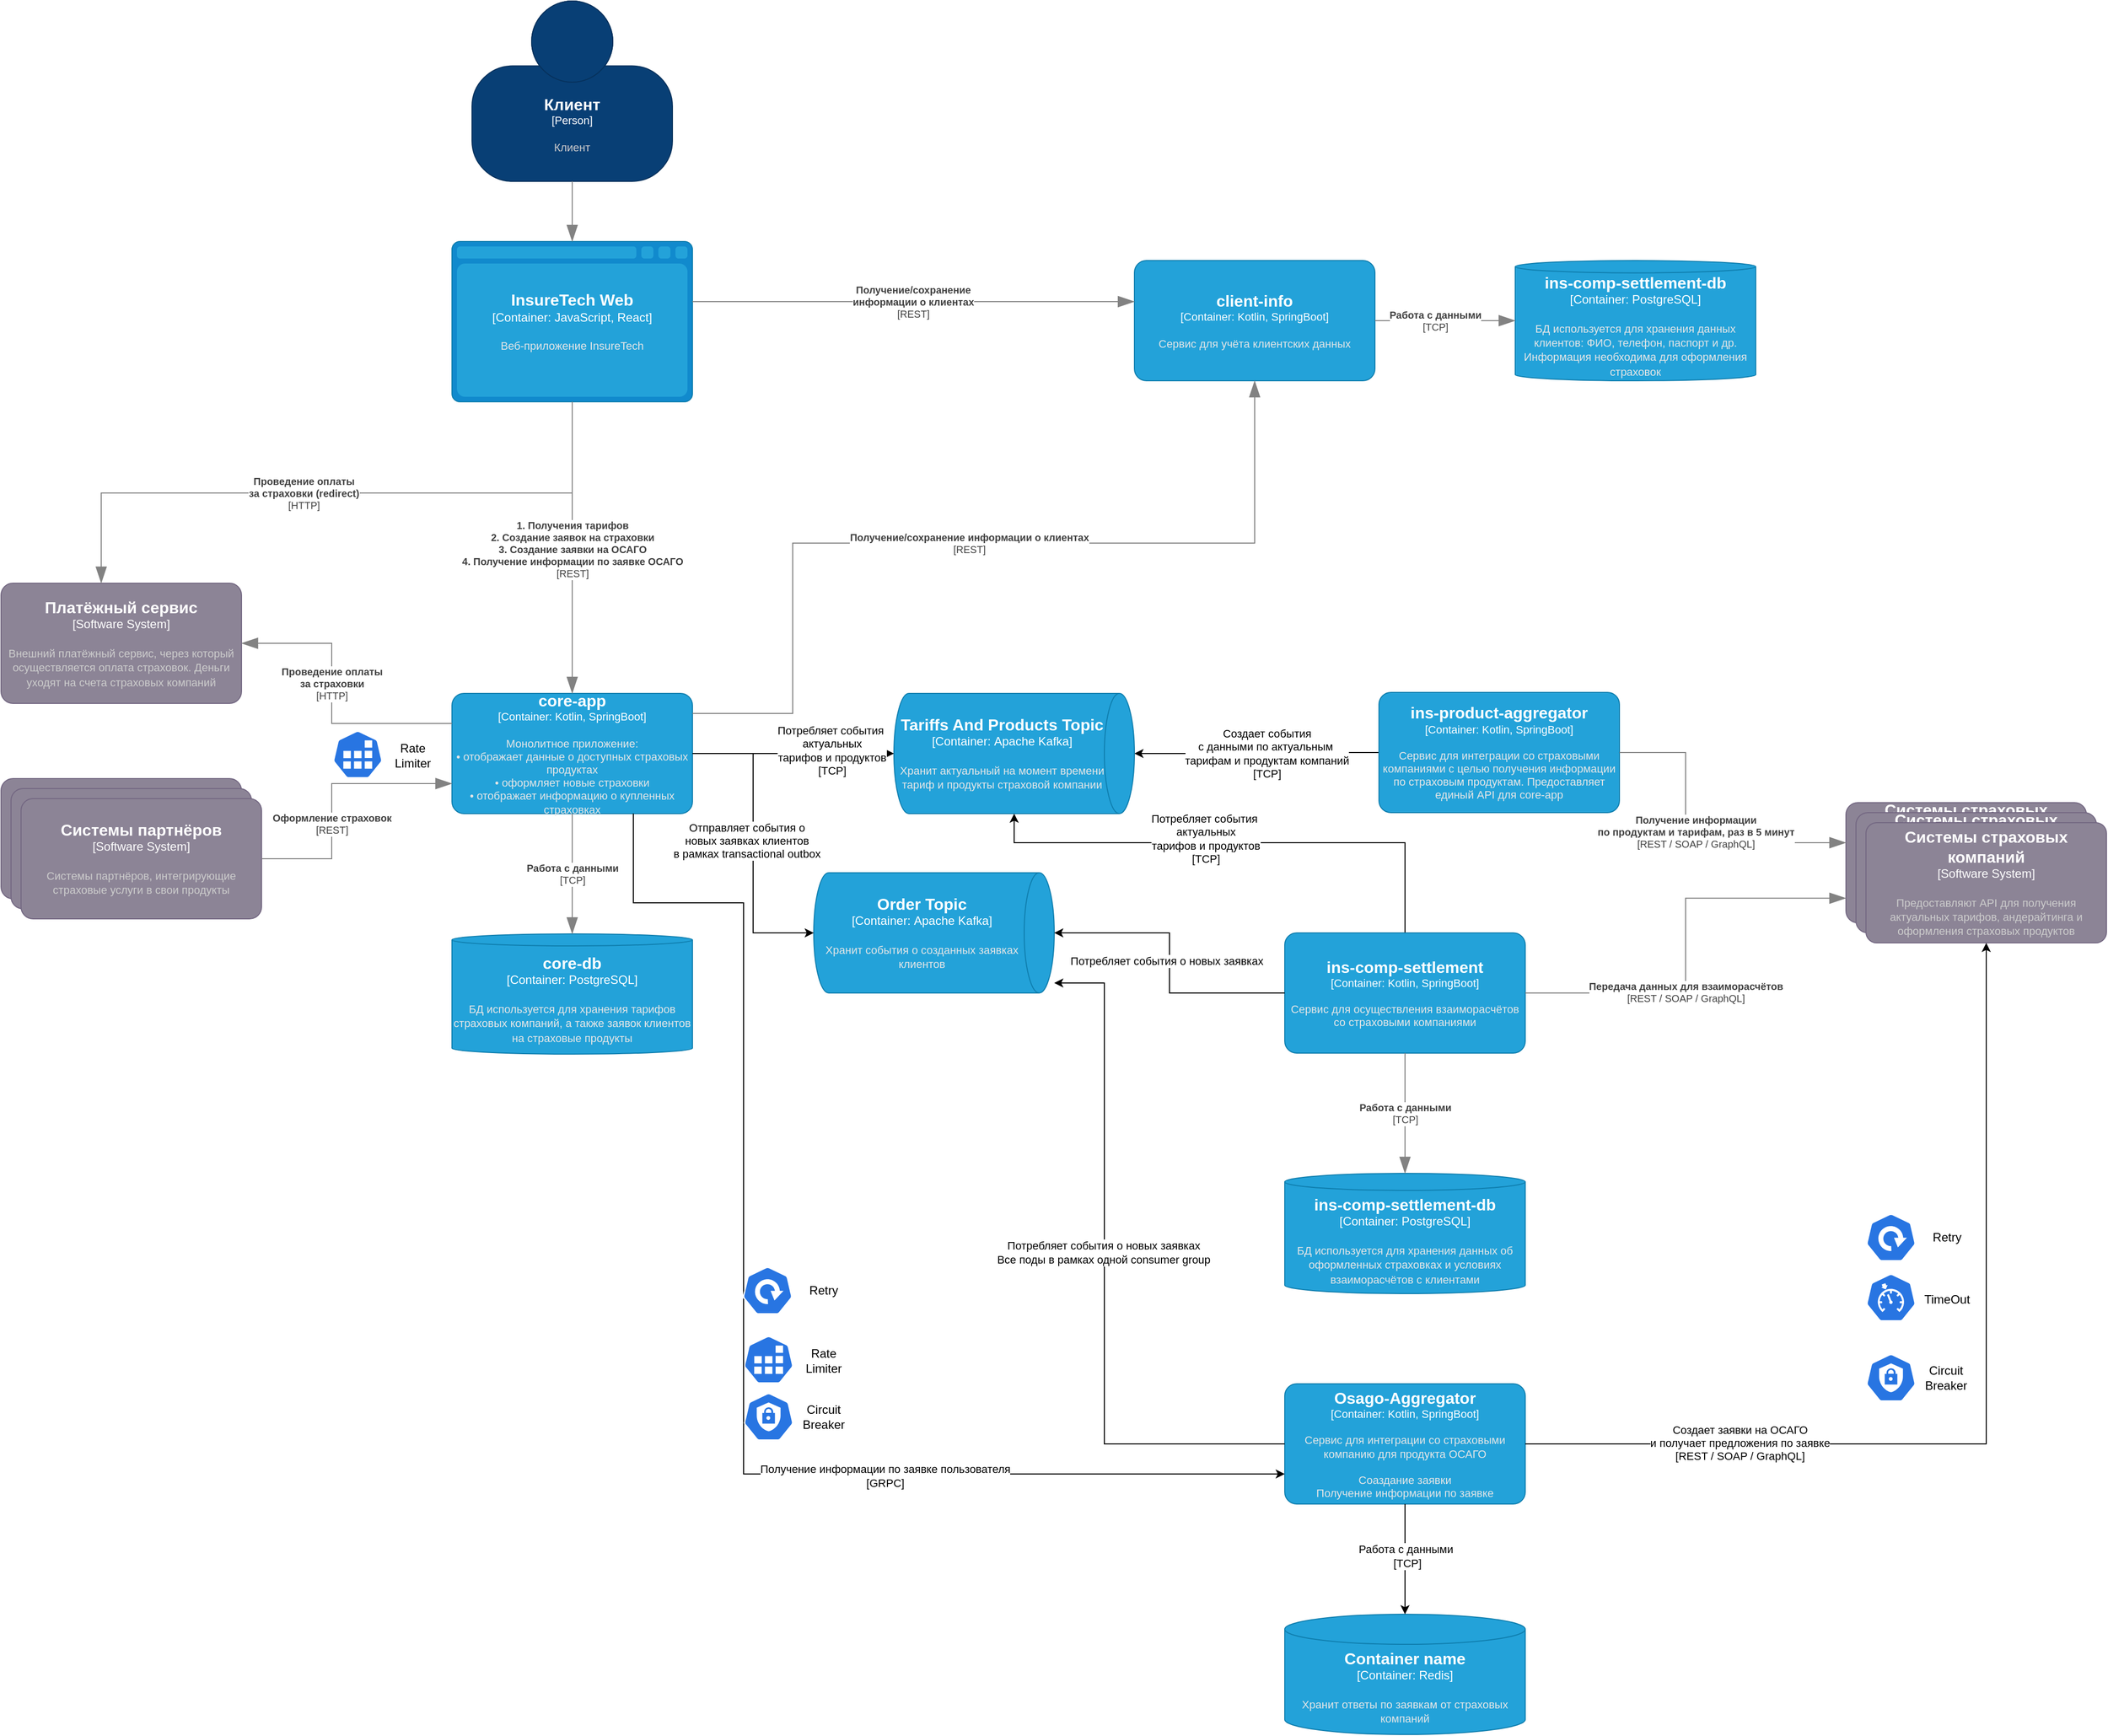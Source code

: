 <mxfile version="24.5.3" type="device">
  <diagram name="Страница — 1" id="saQljLt-7xCkPXF-R405">
    <mxGraphModel dx="3713" dy="3786" grid="1" gridSize="10" guides="1" tooltips="1" connect="1" arrows="1" fold="1" page="1" pageScale="1" pageWidth="827" pageHeight="1169" math="0" shadow="0">
      <root>
        <mxCell id="0" />
        <mxCell id="1" parent="0" />
        <object placeholders="1" c4Type="core-db" c4Container="Container" c4Technology="PostgreSQL" c4Description="БД используется для хранения тарифов страховых компаний, а также заявок клиентов на страховые продукты" label="&lt;font style=&quot;font-size: 16px&quot;&gt;&lt;b&gt;%c4Type%&lt;/b&gt;&lt;/font&gt;&lt;div&gt;[%c4Container%:&amp;nbsp;%c4Technology%]&lt;/div&gt;&lt;br&gt;&lt;div&gt;&lt;font style=&quot;font-size: 11px&quot;&gt;&lt;font color=&quot;#E6E6E6&quot;&gt;%c4Description%&lt;/font&gt;&lt;/div&gt;" id="kaA4EHt7Ka5F1rxXmjej-1">
          <mxCell style="shape=cylinder3;size=6.0;whiteSpace=wrap;html=1;boundedLbl=1;rounded=0;labelBackgroundColor=none;fillColor=#23A2D9;fontSize=12;fontColor=#ffffff;align=center;strokeColor=#0E7DAD;metaEdit=1;points=[[0.5,0,0],[1,0.25,0],[1,0.5,0],[1,0.75,0],[0.5,1,0],[0,0.75,0],[0,0.5,0],[0,0.25,0]];resizable=0;" parent="1" vertex="1">
            <mxGeometry x="489" y="671" width="240" height="120" as="geometry" />
          </mxCell>
        </object>
        <object placeholders="1" c4Name="core-app" c4Type="Container" c4Technology="Kotlin, SpringBoot" c4Description="Монолитное приложение:&#xa;• отображает данные о доступных страховых продуктах&#xa;• оформляет новые страховки&#xa;• отображает информацию о купленных страховках" label="&lt;font style=&quot;font-size: 16px&quot;&gt;&lt;b&gt;%c4Name%&lt;/b&gt;&lt;/font&gt;&lt;div&gt;[%c4Type%: %c4Technology%]&lt;/div&gt;&lt;br&gt;&lt;div&gt;&lt;font style=&quot;font-size: 11px&quot;&gt;&lt;font color=&quot;#E6E6E6&quot;&gt;%c4Description%&lt;/font&gt;&lt;/div&gt;" id="kaA4EHt7Ka5F1rxXmjej-2">
          <mxCell style="rounded=1;whiteSpace=wrap;html=1;fontSize=11;labelBackgroundColor=none;fillColor=#23A2D9;fontColor=#ffffff;align=center;arcSize=10;strokeColor=#0E7DAD;metaEdit=1;resizable=0;points=[[0.25,0,0],[0.5,0,0],[0.75,0,0],[1,0.25,0],[1,0.5,0],[1,0.75,0],[0.75,1,0],[0.5,1,0],[0.25,1,0],[0,0.75,0],[0,0.5,0],[0,0.25,0]];" parent="1" vertex="1">
            <mxGeometry x="489" y="431" width="240" height="120" as="geometry" />
          </mxCell>
        </object>
        <object placeholders="1" c4Type="InsureTech Web" c4Container="Container" c4Technology="JavaScript, React" c4Description="Веб-приложение InsureTech" label="&lt;font style=&quot;font-size: 16px&quot;&gt;&lt;b&gt;%c4Type%&lt;/b&gt;&lt;/font&gt;&lt;div&gt;[%c4Container%:&amp;nbsp;%c4Technology%]&lt;/div&gt;&lt;br&gt;&lt;div&gt;&lt;font style=&quot;font-size: 11px&quot;&gt;&lt;font color=&quot;#E6E6E6&quot;&gt;%c4Description%&lt;/font&gt;&lt;/div&gt;" id="kaA4EHt7Ka5F1rxXmjej-3">
          <mxCell style="shape=mxgraph.c4.webBrowserContainer2;whiteSpace=wrap;html=1;boundedLbl=1;rounded=0;labelBackgroundColor=none;strokeColor=#118ACD;fillColor=#23A2D9;strokeColor=#118ACD;strokeColor2=#0E7DAD;fontSize=12;fontColor=#ffffff;align=center;metaEdit=1;points=[[0.5,0,0],[1,0.25,0],[1,0.5,0],[1,0.75,0],[0.5,1,0],[0,0.75,0],[0,0.5,0],[0,0.25,0]];resizable=0;" parent="1" vertex="1">
            <mxGeometry x="489" y="-20" width="240" height="160" as="geometry" />
          </mxCell>
        </object>
        <object placeholders="1" c4Type="Relationship" c4Technology="REST" c4Description="1. Получения тарифов&#xa;2. Создание заявок на страховки&#xa;3. Создание заявки на ОСАГО &#xa;4. Получение информации по заявке ОСАГО" label="&lt;div style=&quot;text-align: left&quot;&gt;&lt;div style=&quot;text-align: center&quot;&gt;&lt;b&gt;%c4Description%&lt;/b&gt;&lt;/div&gt;&lt;div style=&quot;text-align: center&quot;&gt;[%c4Technology%]&lt;/div&gt;&lt;/div&gt;" id="kaA4EHt7Ka5F1rxXmjej-4">
          <mxCell style="endArrow=blockThin;html=1;fontSize=10;fontColor=#404040;strokeWidth=1;endFill=1;strokeColor=#828282;elbow=vertical;metaEdit=1;endSize=14;startSize=14;jumpStyle=arc;jumpSize=16;rounded=0;edgeStyle=orthogonalEdgeStyle;entryX=0.5;entryY=0;entryDx=0;entryDy=0;entryPerimeter=0;" parent="1" source="kaA4EHt7Ka5F1rxXmjej-3" target="kaA4EHt7Ka5F1rxXmjej-2" edge="1">
            <mxGeometry x="0.008" width="240" relative="1" as="geometry">
              <mxPoint x="549" y="80" as="sourcePoint" />
              <mxPoint x="609" y="220" as="targetPoint" />
              <Array as="points" />
              <mxPoint as="offset" />
            </mxGeometry>
          </mxCell>
        </object>
        <object placeholders="1" c4Type="Relationship" c4Technology="TCP" c4Description="Работа с данными" label="&lt;div style=&quot;text-align: left&quot;&gt;&lt;div style=&quot;text-align: center&quot;&gt;&lt;b&gt;%c4Description%&lt;/b&gt;&lt;/div&gt;&lt;div style=&quot;text-align: center&quot;&gt;[%c4Technology%]&lt;/div&gt;&lt;/div&gt;" id="kaA4EHt7Ka5F1rxXmjej-5">
          <mxCell style="endArrow=blockThin;html=1;fontSize=10;fontColor=#404040;strokeWidth=1;endFill=1;strokeColor=#828282;elbow=vertical;metaEdit=1;endSize=14;startSize=14;jumpStyle=arc;jumpSize=16;rounded=0;edgeStyle=orthogonalEdgeStyle;" parent="1" source="kaA4EHt7Ka5F1rxXmjej-2" target="kaA4EHt7Ka5F1rxXmjej-1" edge="1">
            <mxGeometry width="240" relative="1" as="geometry">
              <mxPoint x="599" y="601" as="sourcePoint" />
              <mxPoint x="839" y="601" as="targetPoint" />
            </mxGeometry>
          </mxCell>
        </object>
        <object placeholders="1" c4Name="Системы партнеров" c4Type="Software System" c4Description="Системы партнеров, интегрирующие страховые услуги в свои продукты" label="&lt;font style=&quot;font-size: 16px&quot;&gt;&lt;b&gt;%c4Name%&lt;/b&gt;&lt;/font&gt;&lt;div&gt;[%c4Type%]&lt;/div&gt;&lt;br&gt;&lt;div&gt;&lt;font style=&quot;font-size: 11px&quot;&gt;&lt;font color=&quot;#cccccc&quot;&gt;%c4Description%&lt;/font&gt;&lt;/div&gt;" id="kaA4EHt7Ka5F1rxXmjej-6">
          <mxCell style="rounded=1;whiteSpace=wrap;html=1;labelBackgroundColor=none;fillColor=#8C8496;fontColor=#ffffff;align=center;arcSize=10;strokeColor=#736782;metaEdit=1;resizable=0;points=[[0.25,0,0],[0.5,0,0],[0.75,0,0],[1,0.25,0],[1,0.5,0],[1,0.75,0],[0.75,1,0],[0.5,1,0],[0.25,1,0],[0,0.75,0],[0,0.5,0],[0,0.25,0]];" parent="1" vertex="1">
            <mxGeometry x="39" y="516" width="240" height="120" as="geometry" />
          </mxCell>
        </object>
        <object placeholders="1" c4Name="Системы партнеров" c4Type="Software System" c4Description="Системы партнеров, интегрирующие страховые услуги в свои продукты" label="&lt;font style=&quot;font-size: 16px&quot;&gt;&lt;b&gt;%c4Name%&lt;/b&gt;&lt;/font&gt;&lt;div&gt;[%c4Type%]&lt;/div&gt;&lt;br&gt;&lt;div&gt;&lt;font style=&quot;font-size: 11px&quot;&gt;&lt;font color=&quot;#cccccc&quot;&gt;%c4Description%&lt;/font&gt;&lt;/div&gt;" id="kaA4EHt7Ka5F1rxXmjej-7">
          <mxCell style="rounded=1;whiteSpace=wrap;html=1;labelBackgroundColor=none;fillColor=#8C8496;fontColor=#ffffff;align=center;arcSize=10;strokeColor=#736782;metaEdit=1;resizable=0;points=[[0.25,0,0],[0.5,0,0],[0.75,0,0],[1,0.25,0],[1,0.5,0],[1,0.75,0],[0.75,1,0],[0.5,1,0],[0.25,1,0],[0,0.75,0],[0,0.5,0],[0,0.25,0]];" parent="1" vertex="1">
            <mxGeometry x="49" y="526" width="240" height="120" as="geometry" />
          </mxCell>
        </object>
        <object placeholders="1" c4Name="Системы партнёров" c4Type="Software System" c4Description="Системы партнёров, интегрирующие страховые услуги в свои продукты" label="&lt;font style=&quot;font-size: 16px&quot;&gt;&lt;b&gt;%c4Name%&lt;/b&gt;&lt;/font&gt;&lt;div&gt;[%c4Type%]&lt;/div&gt;&lt;br&gt;&lt;div&gt;&lt;font style=&quot;font-size: 11px&quot;&gt;&lt;font color=&quot;#cccccc&quot;&gt;%c4Description%&lt;/font&gt;&lt;/div&gt;" id="kaA4EHt7Ka5F1rxXmjej-8">
          <mxCell style="rounded=1;whiteSpace=wrap;html=1;labelBackgroundColor=none;fillColor=#8C8496;fontColor=#ffffff;align=center;arcSize=10;strokeColor=#736782;metaEdit=1;resizable=0;points=[[0.25,0,0],[0.5,0,0],[0.75,0,0],[1,0.25,0],[1,0.5,0],[1,0.75,0],[0.75,1,0],[0.5,1,0],[0.25,1,0],[0,0.75,0],[0,0.5,0],[0,0.25,0]];" parent="1" vertex="1">
            <mxGeometry x="59" y="536" width="240" height="120" as="geometry" />
          </mxCell>
        </object>
        <object placeholders="1" c4Type="Relationship" c4Technology="REST" c4Description="Оформление страховок" label="&lt;div style=&quot;text-align: left&quot;&gt;&lt;div style=&quot;text-align: center&quot;&gt;&lt;b&gt;%c4Description%&lt;/b&gt;&lt;/div&gt;&lt;div style=&quot;text-align: center&quot;&gt;[%c4Technology%]&lt;/div&gt;&lt;/div&gt;" id="kaA4EHt7Ka5F1rxXmjej-9">
          <mxCell style="endArrow=blockThin;html=1;fontSize=10;fontColor=#404040;strokeWidth=1;endFill=1;strokeColor=#828282;elbow=vertical;metaEdit=1;endSize=14;startSize=14;jumpStyle=arc;jumpSize=16;rounded=0;edgeStyle=orthogonalEdgeStyle;" parent="1" source="kaA4EHt7Ka5F1rxXmjej-8" target="kaA4EHt7Ka5F1rxXmjej-2" edge="1">
            <mxGeometry x="-0.207" width="240" relative="1" as="geometry">
              <mxPoint x="49" y="416" as="sourcePoint" />
              <mxPoint x="489" y="596" as="targetPoint" />
              <Array as="points">
                <mxPoint x="369" y="596" />
                <mxPoint x="369" y="521" />
              </Array>
              <mxPoint as="offset" />
            </mxGeometry>
          </mxCell>
        </object>
        <object placeholders="1" c4Name="Системы страховых компаний" c4Type="Software System" c4Description="Системы страховых компаний, предоставляющие API для получения актуальных тарифов, андерайтинга и оформления страховых продуктов" label="&lt;font style=&quot;font-size: 16px&quot;&gt;&lt;b&gt;%c4Name%&lt;/b&gt;&lt;/font&gt;&lt;div&gt;[%c4Type%]&lt;/div&gt;&lt;br&gt;&lt;div&gt;&lt;font style=&quot;font-size: 11px&quot;&gt;&lt;font color=&quot;#cccccc&quot;&gt;%c4Description%&lt;/font&gt;&lt;/div&gt;" id="kaA4EHt7Ka5F1rxXmjej-10">
          <mxCell style="rounded=1;whiteSpace=wrap;html=1;labelBackgroundColor=none;fillColor=#8C8496;fontColor=#ffffff;align=center;arcSize=10;strokeColor=#736782;metaEdit=1;resizable=0;points=[[0.25,0,0],[0.5,0,0],[0.75,0,0],[1,0.25,0],[1,0.5,0],[1,0.75,0],[0.75,1,0],[0.5,1,0],[0.25,1,0],[0,0.75,0],[0,0.5,0],[0,0.25,0]];" parent="1" vertex="1">
            <mxGeometry x="1880" y="540" width="240" height="120" as="geometry" />
          </mxCell>
        </object>
        <object placeholders="1" c4Name="Системы страховых компаний" c4Type="Software System" c4Description="Системы страховых компаний, предоставляющие API для получения актуальных тарифов, андерайтинга и оформления страховых продуктов" label="&lt;font style=&quot;font-size: 16px&quot;&gt;&lt;b&gt;%c4Name%&lt;/b&gt;&lt;/font&gt;&lt;div&gt;[%c4Type%]&lt;/div&gt;&lt;br&gt;&lt;div&gt;&lt;font style=&quot;font-size: 11px&quot;&gt;&lt;font color=&quot;#cccccc&quot;&gt;%c4Description%&lt;/font&gt;&lt;/div&gt;" id="kaA4EHt7Ka5F1rxXmjej-11">
          <mxCell style="rounded=1;whiteSpace=wrap;html=1;labelBackgroundColor=none;fillColor=#8C8496;fontColor=#ffffff;align=center;arcSize=10;strokeColor=#736782;metaEdit=1;resizable=0;points=[[0.25,0,0],[0.5,0,0],[0.75,0,0],[1,0.25,0],[1,0.5,0],[1,0.75,0],[0.75,1,0],[0.5,1,0],[0.25,1,0],[0,0.75,0],[0,0.5,0],[0,0.25,0]];" parent="1" vertex="1">
            <mxGeometry x="1890" y="550" width="240" height="120" as="geometry" />
          </mxCell>
        </object>
        <object placeholders="1" c4Name="Системы страховых компаний" c4Type="Software System" c4Description="Предоставляют API для получения актуальных тарифов, андерайтинга и оформления страховых продуктов" label="&lt;font style=&quot;font-size: 16px&quot;&gt;&lt;b&gt;%c4Name%&lt;/b&gt;&lt;/font&gt;&lt;div&gt;[%c4Type%]&lt;/div&gt;&lt;br&gt;&lt;div&gt;&lt;font style=&quot;font-size: 11px&quot;&gt;&lt;font color=&quot;#cccccc&quot;&gt;%c4Description%&lt;/font&gt;&lt;/div&gt;" id="kaA4EHt7Ka5F1rxXmjej-12">
          <mxCell style="rounded=1;whiteSpace=wrap;html=1;labelBackgroundColor=none;fillColor=#8C8496;fontColor=#ffffff;align=center;arcSize=9;strokeColor=#736782;metaEdit=1;resizable=0;points=[[0.25,0,0],[0.5,0,0],[0.75,0,0],[1,0.25,0],[1,0.5,0],[1,0.75,0],[0.75,1,0],[0.5,1,0],[0.25,1,0],[0,0.75,0],[0,0.5,0],[0,0.25,0]];" parent="1" vertex="1">
            <mxGeometry x="1900" y="560" width="240" height="120" as="geometry" />
          </mxCell>
        </object>
        <mxCell id="kaA4EHt7Ka5F1rxXmjej-13" style="edgeStyle=orthogonalEdgeStyle;rounded=0;orthogonalLoop=1;jettySize=auto;html=1;" parent="1" source="kaA4EHt7Ka5F1rxXmjej-15" target="kaA4EHt7Ka5F1rxXmjej-37" edge="1">
          <mxGeometry relative="1" as="geometry" />
        </mxCell>
        <mxCell id="kaA4EHt7Ka5F1rxXmjej-14" value="Создает события&lt;div&gt;с данными по актуальным&amp;nbsp;&lt;/div&gt;&lt;div&gt;тарифам и продуктам компаний&lt;/div&gt;&lt;div&gt;[TCP]&lt;/div&gt;" style="edgeLabel;html=1;align=center;verticalAlign=middle;resizable=0;points=[];" parent="kaA4EHt7Ka5F1rxXmjej-13" vertex="1" connectable="0">
          <mxGeometry x="-0.086" y="1" relative="1" as="geometry">
            <mxPoint as="offset" />
          </mxGeometry>
        </mxCell>
        <object placeholders="1" c4Name="ins-product-aggregator" c4Type="Container" c4Technology="Kotlin, SpringBoot" c4Description="Сервис для интеграции со страховыми компаниями с целью получения информации по страховым продуктам. Предоставляет единый API для core-app" label="&lt;font style=&quot;font-size: 16px&quot;&gt;&lt;b&gt;%c4Name%&lt;/b&gt;&lt;/font&gt;&lt;div&gt;[%c4Type%: %c4Technology%]&lt;/div&gt;&lt;br&gt;&lt;div&gt;&lt;font style=&quot;font-size: 11px&quot;&gt;&lt;font color=&quot;#E6E6E6&quot;&gt;%c4Description%&lt;/font&gt;&lt;/div&gt;" id="kaA4EHt7Ka5F1rxXmjej-15">
          <mxCell style="rounded=1;whiteSpace=wrap;html=1;fontSize=11;labelBackgroundColor=none;fillColor=#23A2D9;fontColor=#ffffff;align=center;arcSize=10;strokeColor=#0E7DAD;metaEdit=1;resizable=0;points=[[0.25,0,0],[0.5,0,0],[0.75,0,0],[1,0.25,0],[1,0.5,0],[1,0.75,0],[0.75,1,0],[0.5,1,0],[0.25,1,0],[0,0.75,0],[0,0.5,0],[0,0.25,0]];" parent="1" vertex="1">
            <mxGeometry x="1414" y="430" width="240" height="120" as="geometry" />
          </mxCell>
        </object>
        <object placeholders="1" c4Type="Relationship" c4Technology="REST / SOAP / GraphQL" c4Description="Получение информации &#xa;по продуктам и тарифам, раз в 5 минут" label="&lt;div style=&quot;text-align: left&quot;&gt;&lt;div style=&quot;text-align: center&quot;&gt;&lt;b&gt;%c4Description%&lt;/b&gt;&lt;/div&gt;&lt;div style=&quot;text-align: center&quot;&gt;[%c4Technology%]&lt;/div&gt;&lt;/div&gt;" id="kaA4EHt7Ka5F1rxXmjej-16">
          <mxCell style="endArrow=blockThin;html=1;fontSize=10;fontColor=#404040;strokeWidth=1;endFill=1;strokeColor=#828282;elbow=vertical;metaEdit=1;endSize=14;startSize=14;jumpStyle=arc;jumpSize=16;rounded=0;edgeStyle=orthogonalEdgeStyle;" parent="1" source="kaA4EHt7Ka5F1rxXmjej-15" target="kaA4EHt7Ka5F1rxXmjej-10" edge="1">
            <mxGeometry x="-0.075" y="10" width="240" relative="1" as="geometry">
              <mxPoint x="1130" y="390" as="sourcePoint" />
              <mxPoint x="1370" y="390" as="targetPoint" />
              <mxPoint y="-1" as="offset" />
              <Array as="points">
                <mxPoint x="1720" y="490" />
                <mxPoint x="1720" y="580" />
              </Array>
            </mxGeometry>
          </mxCell>
        </object>
        <mxCell id="kaA4EHt7Ka5F1rxXmjej-17" style="edgeStyle=orthogonalEdgeStyle;rounded=0;orthogonalLoop=1;jettySize=auto;html=1;" parent="1" source="kaA4EHt7Ka5F1rxXmjej-18" target="kaA4EHt7Ka5F1rxXmjej-37" edge="1">
          <mxGeometry relative="1" as="geometry">
            <Array as="points">
              <mxPoint x="1440" y="580" />
              <mxPoint x="1050" y="580" />
            </Array>
          </mxGeometry>
        </mxCell>
        <object placeholders="1" c4Name="ins-comp-settlement" c4Type="Container" c4Technology="Kotlin, SpringBoot" c4Description="Сервис для осуществления взаиморасчётов со страховыми компаниями" label="&lt;font style=&quot;font-size: 16px&quot;&gt;&lt;b&gt;%c4Name%&lt;/b&gt;&lt;/font&gt;&lt;div&gt;[%c4Type%: %c4Technology%]&lt;/div&gt;&lt;br&gt;&lt;div&gt;&lt;font style=&quot;font-size: 11px&quot;&gt;&lt;font color=&quot;#E6E6E6&quot;&gt;%c4Description%&lt;/font&gt;&lt;/div&gt;" id="kaA4EHt7Ka5F1rxXmjej-18">
          <mxCell style="rounded=1;whiteSpace=wrap;html=1;fontSize=11;labelBackgroundColor=none;fillColor=#23A2D9;fontColor=#ffffff;align=center;arcSize=10;strokeColor=#0E7DAD;metaEdit=1;resizable=0;points=[[0.25,0,0],[0.5,0,0],[0.75,0,0],[1,0.25,0],[1,0.5,0],[1,0.75,0],[0.75,1,0],[0.5,1,0],[0.25,1,0],[0,0.75,0],[0,0.5,0],[0,0.25,0]];" parent="1" vertex="1">
            <mxGeometry x="1320" y="670" width="240" height="120" as="geometry" />
          </mxCell>
        </object>
        <object placeholders="1" c4Name="Клиент" c4Type="Person" c4Description="Клиент" label="&lt;font style=&quot;font-size: 16px&quot;&gt;&lt;b&gt;%c4Name%&lt;/b&gt;&lt;/font&gt;&lt;div&gt;[%c4Type%]&lt;/div&gt;&lt;br&gt;&lt;div&gt;&lt;font style=&quot;font-size: 11px&quot;&gt;&lt;font color=&quot;#cccccc&quot;&gt;%c4Description%&lt;/font&gt;&lt;/div&gt;" id="kaA4EHt7Ka5F1rxXmjej-19">
          <mxCell style="html=1;fontSize=11;dashed=0;whiteSpace=wrap;fillColor=#083F75;strokeColor=#06315C;fontColor=#ffffff;shape=mxgraph.c4.person2;align=center;metaEdit=1;points=[[0.5,0,0],[1,0.5,0],[1,0.75,0],[0.75,1,0],[0.5,1,0],[0.25,1,0],[0,0.75,0],[0,0.5,0]];resizable=0;" parent="1" vertex="1">
            <mxGeometry x="509" y="-260" width="200" height="180" as="geometry" />
          </mxCell>
        </object>
        <object placeholders="1" c4Type="Relationship" id="kaA4EHt7Ka5F1rxXmjej-20">
          <mxCell style="endArrow=blockThin;html=1;fontSize=10;fontColor=#404040;strokeWidth=1;endFill=1;strokeColor=#828282;elbow=vertical;metaEdit=1;endSize=14;startSize=14;jumpStyle=arc;jumpSize=16;rounded=0;edgeStyle=orthogonalEdgeStyle;" parent="1" source="kaA4EHt7Ka5F1rxXmjej-19" target="kaA4EHt7Ka5F1rxXmjej-3" edge="1">
            <mxGeometry width="240" relative="1" as="geometry">
              <mxPoint x="649" y="-170" as="sourcePoint" />
              <mxPoint x="889" y="-170" as="targetPoint" />
            </mxGeometry>
          </mxCell>
        </object>
        <object placeholders="1" c4Type="ins-comp-settlement-db" c4Container="Container" c4Technology="PostgreSQL" c4Description="БД используется для хранения данных об оформленных страховках и условиях взаиморасчётов с клиентами" label="&lt;font style=&quot;font-size: 16px&quot;&gt;&lt;b&gt;%c4Type%&lt;/b&gt;&lt;/font&gt;&lt;div&gt;[%c4Container%:&amp;nbsp;%c4Technology%]&lt;/div&gt;&lt;br&gt;&lt;div&gt;&lt;font style=&quot;font-size: 11px&quot;&gt;&lt;font color=&quot;#E6E6E6&quot;&gt;%c4Description%&lt;/font&gt;&lt;/div&gt;" id="kaA4EHt7Ka5F1rxXmjej-21">
          <mxCell style="shape=cylinder3;size=8.51;whiteSpace=wrap;html=1;boundedLbl=1;rounded=0;labelBackgroundColor=none;fillColor=#23A2D9;fontSize=12;fontColor=#ffffff;align=center;strokeColor=#0E7DAD;metaEdit=1;points=[[0.5,0,0],[1,0.25,0],[1,0.5,0],[1,0.75,0],[0.5,1,0],[0,0.75,0],[0,0.5,0],[0,0.25,0]];resizable=0;" parent="1" vertex="1">
            <mxGeometry x="1320" y="910" width="240" height="120" as="geometry" />
          </mxCell>
        </object>
        <object placeholders="1" c4Type="Relationship" c4Technology="TCP" c4Description="Работа с данными" label="&lt;div style=&quot;text-align: left&quot;&gt;&lt;div style=&quot;text-align: center&quot;&gt;&lt;b&gt;%c4Description%&lt;/b&gt;&lt;/div&gt;&lt;div style=&quot;text-align: center&quot;&gt;[%c4Technology%]&lt;/div&gt;&lt;/div&gt;" id="kaA4EHt7Ka5F1rxXmjej-22">
          <mxCell style="endArrow=blockThin;html=1;fontSize=10;fontColor=#404040;strokeWidth=1;endFill=1;strokeColor=#828282;elbow=vertical;metaEdit=1;endSize=14;startSize=14;jumpStyle=arc;jumpSize=16;rounded=0;edgeStyle=orthogonalEdgeStyle;" parent="1" source="kaA4EHt7Ka5F1rxXmjej-18" target="kaA4EHt7Ka5F1rxXmjej-21" edge="1">
            <mxGeometry width="240" relative="1" as="geometry">
              <mxPoint x="1000" y="800" as="sourcePoint" />
              <mxPoint x="1000" y="920" as="targetPoint" />
            </mxGeometry>
          </mxCell>
        </object>
        <object placeholders="1" c4Type="Relationship" c4Technology="REST / SOAP / GraphQL" c4Description="Передача данных для взаиморасчётов" label="&lt;div style=&quot;text-align: left&quot;&gt;&lt;div style=&quot;text-align: center&quot;&gt;&lt;b&gt;%c4Description%&lt;/b&gt;&lt;/div&gt;&lt;div style=&quot;text-align: center&quot;&gt;[%c4Technology%]&lt;/div&gt;&lt;/div&gt;" id="kaA4EHt7Ka5F1rxXmjej-23">
          <mxCell style="endArrow=blockThin;html=1;fontSize=10;fontColor=#404040;strokeWidth=1;endFill=1;strokeColor=#828282;elbow=vertical;metaEdit=1;endSize=14;startSize=14;jumpStyle=arc;jumpSize=16;rounded=0;edgeStyle=orthogonalEdgeStyle;entryX=0;entryY=0.795;entryDx=0;entryDy=0;entryPerimeter=0;" parent="1" source="kaA4EHt7Ka5F1rxXmjej-18" target="kaA4EHt7Ka5F1rxXmjej-10" edge="1">
            <mxGeometry x="-0.221" width="240" relative="1" as="geometry">
              <mxPoint x="1420" y="500" as="sourcePoint" />
              <mxPoint x="1610" y="590" as="targetPoint" />
              <mxPoint as="offset" />
              <Array as="points">
                <mxPoint x="1720" y="730" />
                <mxPoint x="1720" y="635" />
              </Array>
            </mxGeometry>
          </mxCell>
        </object>
        <object placeholders="1" c4Name="Платёжный сервис" c4Type="Software System" c4Description="Внешний платёжный сервис, через который осуществляется оплата страховок. Деньги уходят на счета страховых компаний" label="&lt;font style=&quot;font-size: 16px&quot;&gt;&lt;b&gt;%c4Name%&lt;/b&gt;&lt;/font&gt;&lt;div&gt;[%c4Type%]&lt;/div&gt;&lt;br&gt;&lt;div&gt;&lt;font style=&quot;font-size: 11px&quot;&gt;&lt;font color=&quot;#cccccc&quot;&gt;%c4Description%&lt;/font&gt;&lt;/div&gt;" id="kaA4EHt7Ka5F1rxXmjej-24">
          <mxCell style="rounded=1;whiteSpace=wrap;html=1;labelBackgroundColor=none;fillColor=#8C8496;fontColor=#ffffff;align=center;arcSize=10;strokeColor=#736782;metaEdit=1;resizable=0;points=[[0.25,0,0],[0.5,0,0],[0.75,0,0],[1,0.25,0],[1,0.5,0],[1,0.75,0],[0.75,1,0],[0.5,1,0],[0.25,1,0],[0,0.75,0],[0,0.5,0],[0,0.25,0]];" parent="1" vertex="1">
            <mxGeometry x="39" y="321" width="240" height="120" as="geometry" />
          </mxCell>
        </object>
        <object placeholders="1" c4Type="Relationship" c4Technology="HTTP" c4Description="Проведение оплаты &#xa;за страховки" label="&lt;div style=&quot;text-align: left&quot;&gt;&lt;div style=&quot;text-align: center&quot;&gt;&lt;b&gt;%c4Description%&lt;/b&gt;&lt;/div&gt;&lt;div style=&quot;text-align: center&quot;&gt;[%c4Technology%]&lt;/div&gt;&lt;/div&gt;" id="kaA4EHt7Ka5F1rxXmjej-25">
          <mxCell style="endArrow=blockThin;html=1;fontSize=10;fontColor=#404040;strokeWidth=1;endFill=1;strokeColor=#828282;elbow=vertical;metaEdit=1;endSize=14;startSize=14;jumpStyle=arc;jumpSize=16;rounded=0;edgeStyle=orthogonalEdgeStyle;" parent="1" source="kaA4EHt7Ka5F1rxXmjej-2" target="kaA4EHt7Ka5F1rxXmjej-24" edge="1">
            <mxGeometry x="0.103" width="240" relative="1" as="geometry">
              <mxPoint x="309" y="606" as="sourcePoint" />
              <mxPoint x="499" y="531" as="targetPoint" />
              <Array as="points">
                <mxPoint x="369" y="461" />
                <mxPoint x="369" y="381" />
              </Array>
              <mxPoint as="offset" />
            </mxGeometry>
          </mxCell>
        </object>
        <object placeholders="1" c4Type="Relationship" c4Technology="HTTP" c4Description="Проведение оплаты &#xa;за страховки (redirect)" label="&lt;div style=&quot;text-align: left&quot;&gt;&lt;div style=&quot;text-align: center&quot;&gt;&lt;b&gt;%c4Description%&lt;/b&gt;&lt;/div&gt;&lt;div style=&quot;text-align: center&quot;&gt;[%c4Technology%]&lt;/div&gt;&lt;/div&gt;" id="kaA4EHt7Ka5F1rxXmjej-26">
          <mxCell style="endArrow=blockThin;html=1;fontSize=10;fontColor=#404040;strokeWidth=1;endFill=1;strokeColor=#828282;elbow=vertical;metaEdit=1;endSize=14;startSize=14;jumpStyle=arc;jumpSize=16;rounded=0;edgeStyle=orthogonalEdgeStyle;" parent="1" source="kaA4EHt7Ka5F1rxXmjej-3" target="kaA4EHt7Ka5F1rxXmjej-24" edge="1">
            <mxGeometry x="0.103" width="240" relative="1" as="geometry">
              <mxPoint x="499" y="471" as="sourcePoint" />
              <mxPoint x="289" y="391" as="targetPoint" />
              <Array as="points">
                <mxPoint x="139" y="231" />
              </Array>
              <mxPoint as="offset" />
            </mxGeometry>
          </mxCell>
        </object>
        <object placeholders="1" c4Name="client-info" c4Type="Container" c4Technology="Kotlin, SpringBoot" c4Description="Сервис для учёта клиентских данных" label="&lt;font style=&quot;font-size: 16px&quot;&gt;&lt;b&gt;%c4Name%&lt;/b&gt;&lt;/font&gt;&lt;div&gt;[%c4Type%: %c4Technology%]&lt;/div&gt;&lt;br&gt;&lt;div&gt;&lt;font style=&quot;font-size: 11px&quot;&gt;&lt;font color=&quot;#E6E6E6&quot;&gt;%c4Description%&lt;/font&gt;&lt;/div&gt;" id="kaA4EHt7Ka5F1rxXmjej-27">
          <mxCell style="rounded=1;whiteSpace=wrap;html=1;fontSize=11;labelBackgroundColor=none;fillColor=#23A2D9;fontColor=#ffffff;align=center;arcSize=10;strokeColor=#0E7DAD;metaEdit=1;resizable=0;points=[[0.25,0,0],[0.5,0,0],[0.75,0,0],[1,0.25,0],[1,0.5,0],[1,0.75,0],[0.75,1,0],[0.5,1,0],[0.25,1,0],[0,0.75,0],[0,0.5,0],[0,0.25,0]];" parent="1" vertex="1">
            <mxGeometry x="1170" y="-1" width="240" height="120" as="geometry" />
          </mxCell>
        </object>
        <object placeholders="1" c4Type="ins-comp-settlement-db" c4Container="Container" c4Technology="PostgreSQL" c4Description="БД используется для хранения данных клиентов: ФИО, телефон, паспорт и др. Информация необходима для оформления страховок" label="&lt;font style=&quot;font-size: 16px&quot;&gt;&lt;b&gt;%c4Type%&lt;/b&gt;&lt;/font&gt;&lt;div&gt;[%c4Container%:&amp;nbsp;%c4Technology%]&lt;/div&gt;&lt;br&gt;&lt;div&gt;&lt;font style=&quot;font-size: 11px&quot;&gt;&lt;font color=&quot;#E6E6E6&quot;&gt;%c4Description%&lt;/font&gt;&lt;/div&gt;" id="kaA4EHt7Ka5F1rxXmjej-28">
          <mxCell style="shape=cylinder3;size=6.172;whiteSpace=wrap;html=1;boundedLbl=1;rounded=0;labelBackgroundColor=none;fillColor=#23A2D9;fontSize=12;fontColor=#ffffff;align=center;strokeColor=#0E7DAD;metaEdit=1;points=[[0.5,0,0],[1,0.25,0],[1,0.5,0],[1,0.75,0],[0.5,1,0],[0,0.75,0],[0,0.5,0],[0,0.25,0]];resizable=0;" parent="1" vertex="1">
            <mxGeometry x="1550" y="-1" width="240" height="120" as="geometry" />
          </mxCell>
        </object>
        <object placeholders="1" c4Type="Relationship" c4Technology="TCP" c4Description="Работа с данными" label="&lt;div style=&quot;text-align: left&quot;&gt;&lt;div style=&quot;text-align: center&quot;&gt;&lt;b&gt;%c4Description%&lt;/b&gt;&lt;/div&gt;&lt;div style=&quot;text-align: center&quot;&gt;[%c4Technology%]&lt;/div&gt;&lt;/div&gt;" id="kaA4EHt7Ka5F1rxXmjej-29">
          <mxCell style="endArrow=blockThin;html=1;fontSize=10;fontColor=#404040;strokeWidth=1;endFill=1;strokeColor=#828282;elbow=vertical;metaEdit=1;endSize=14;startSize=14;jumpStyle=arc;jumpSize=16;rounded=0;edgeStyle=orthogonalEdgeStyle;" parent="1" source="kaA4EHt7Ka5F1rxXmjej-27" target="kaA4EHt7Ka5F1rxXmjej-28" edge="1">
            <mxGeometry x="-0.143" width="240" relative="1" as="geometry">
              <mxPoint x="1300" y="619" as="sourcePoint" />
              <mxPoint x="1300" y="739" as="targetPoint" />
              <mxPoint as="offset" />
            </mxGeometry>
          </mxCell>
        </object>
        <object placeholders="1" c4Type="Relationship" c4Technology="REST" c4Description="Получение/сохранение информации о клиентах" label="&lt;div style=&quot;text-align: left&quot;&gt;&lt;div style=&quot;text-align: center&quot;&gt;&lt;b&gt;%c4Description%&lt;/b&gt;&lt;/div&gt;&lt;div style=&quot;text-align: center&quot;&gt;[%c4Technology%]&lt;/div&gt;&lt;/div&gt;" id="kaA4EHt7Ka5F1rxXmjej-30">
          <mxCell style="endArrow=blockThin;html=1;fontSize=10;fontColor=#404040;strokeWidth=1;endFill=1;strokeColor=#828282;elbow=vertical;metaEdit=1;endSize=14;startSize=14;jumpStyle=arc;jumpSize=16;rounded=0;edgeStyle=orthogonalEdgeStyle;" parent="1" source="kaA4EHt7Ka5F1rxXmjej-2" target="kaA4EHt7Ka5F1rxXmjej-27" edge="1">
            <mxGeometry width="240" relative="1" as="geometry">
              <mxPoint x="739" y="501" as="sourcePoint" />
              <mxPoint x="919" y="501" as="targetPoint" />
              <mxPoint x="-1" as="offset" />
              <Array as="points">
                <mxPoint x="829" y="451" />
                <mxPoint x="829" y="281" />
              </Array>
            </mxGeometry>
          </mxCell>
        </object>
        <object placeholders="1" c4Type="Relationship" c4Technology="REST" c4Description="Получение/сохранение&#xa; информации о клиентах" label="&lt;div style=&quot;text-align: left&quot;&gt;&lt;div style=&quot;text-align: center&quot;&gt;&lt;b&gt;%c4Description%&lt;/b&gt;&lt;/div&gt;&lt;div style=&quot;text-align: center&quot;&gt;[%c4Technology%]&lt;/div&gt;&lt;/div&gt;" id="kaA4EHt7Ka5F1rxXmjej-31">
          <mxCell style="endArrow=blockThin;html=1;fontSize=10;fontColor=#404040;strokeWidth=1;endFill=1;strokeColor=#828282;elbow=vertical;metaEdit=1;endSize=14;startSize=14;jumpStyle=arc;jumpSize=16;rounded=0;edgeStyle=orthogonalEdgeStyle;" parent="1" source="kaA4EHt7Ka5F1rxXmjej-3" target="kaA4EHt7Ka5F1rxXmjej-27" edge="1">
            <mxGeometry x="-0.007" width="240" relative="1" as="geometry">
              <mxPoint x="739" y="280" as="sourcePoint" />
              <mxPoint x="919" y="110" as="targetPoint" />
              <mxPoint x="1" as="offset" />
              <Array as="points">
                <mxPoint x="819" y="40" />
                <mxPoint x="819" y="40" />
              </Array>
            </mxGeometry>
          </mxCell>
        </object>
        <object placeholders="1" c4Name="Order Topic " c4Type="Container" c4Technology="Apache Kafka" c4Description="Хранит события о созданных заявках клиентов" label="&lt;font style=&quot;font-size: 16px&quot;&gt;&lt;b&gt;%c4Name%&lt;/b&gt;&lt;/font&gt;&lt;div&gt;[%c4Type%:&amp;nbsp;%c4Technology%]&lt;/div&gt;&lt;br&gt;&lt;div&gt;&lt;font style=&quot;font-size: 11px&quot;&gt;&lt;font color=&quot;#E6E6E6&quot;&gt;%c4Description%&lt;/font&gt;&lt;/div&gt;" id="kaA4EHt7Ka5F1rxXmjej-32">
          <mxCell style="shape=cylinder3;size=15;direction=south;whiteSpace=wrap;html=1;boundedLbl=1;rounded=0;labelBackgroundColor=none;fillColor=#23A2D9;fontSize=12;fontColor=#ffffff;align=center;strokeColor=#0E7DAD;metaEdit=1;points=[[0.5,0,0],[1,0.25,0],[1,0.5,0],[1,0.75,0],[0.5,1,0],[0,0.75,0],[0,0.5,0],[0,0.25,0]];resizable=0;" parent="1" vertex="1">
            <mxGeometry x="850" y="610" width="240" height="120" as="geometry" />
          </mxCell>
        </object>
        <mxCell id="kaA4EHt7Ka5F1rxXmjej-33" style="edgeStyle=orthogonalEdgeStyle;rounded=0;orthogonalLoop=1;jettySize=auto;html=1;entryX=0.5;entryY=1;entryDx=0;entryDy=0;entryPerimeter=0;" parent="1" source="kaA4EHt7Ka5F1rxXmjej-2" target="kaA4EHt7Ka5F1rxXmjej-32" edge="1">
          <mxGeometry relative="1" as="geometry" />
        </mxCell>
        <mxCell id="kaA4EHt7Ka5F1rxXmjej-34" value="Отправляет события о &lt;br&gt;новых заявках клиентов&lt;div&gt;в рамках transactional outbox&lt;/div&gt;" style="edgeLabel;html=1;align=center;verticalAlign=middle;resizable=0;points=[];" parent="kaA4EHt7Ka5F1rxXmjej-33" vertex="1" connectable="0">
          <mxGeometry x="-0.021" y="-7" relative="1" as="geometry">
            <mxPoint as="offset" />
          </mxGeometry>
        </mxCell>
        <mxCell id="kaA4EHt7Ka5F1rxXmjej-35" style="edgeStyle=orthogonalEdgeStyle;rounded=0;orthogonalLoop=1;jettySize=auto;html=1;entryX=0.5;entryY=0;entryDx=0;entryDy=0;entryPerimeter=0;" parent="1" source="kaA4EHt7Ka5F1rxXmjej-18" target="kaA4EHt7Ka5F1rxXmjej-32" edge="1">
          <mxGeometry relative="1" as="geometry" />
        </mxCell>
        <mxCell id="kaA4EHt7Ka5F1rxXmjej-36" value="Потребляет события о новых заявках" style="edgeLabel;html=1;align=center;verticalAlign=middle;resizable=0;points=[];" parent="kaA4EHt7Ka5F1rxXmjej-35" vertex="1" connectable="0">
          <mxGeometry x="0.015" y="3" relative="1" as="geometry">
            <mxPoint as="offset" />
          </mxGeometry>
        </mxCell>
        <object placeholders="1" c4Name="Tariffs And Products Topic" c4Type="Container" c4Technology="Apache Kafka" c4Description="Хранит актуальный на момент времени тариф и продукты страховой компании&#xa;" label="&lt;font style=&quot;font-size: 16px&quot;&gt;&lt;b&gt;%c4Name%&lt;/b&gt;&lt;/font&gt;&lt;div&gt;[%c4Type%:&amp;nbsp;%c4Technology%]&lt;/div&gt;&lt;br&gt;&lt;div&gt;&lt;font style=&quot;font-size: 11px&quot;&gt;&lt;font color=&quot;#E6E6E6&quot;&gt;%c4Description%&lt;/font&gt;&lt;/div&gt;" id="kaA4EHt7Ka5F1rxXmjej-37">
          <mxCell style="shape=cylinder3;size=15;direction=south;whiteSpace=wrap;html=1;boundedLbl=1;rounded=0;labelBackgroundColor=none;fillColor=#23A2D9;fontSize=12;fontColor=#ffffff;align=center;strokeColor=#0E7DAD;metaEdit=1;points=[[0.5,0,0],[1,0.25,0],[1,0.5,0],[1,0.75,0],[0.5,1,0],[0,0.75,0],[0,0.5,0],[0,0.25,0]];resizable=0;" parent="1" vertex="1">
            <mxGeometry x="930" y="431" width="240" height="120" as="geometry" />
          </mxCell>
        </object>
        <mxCell id="kaA4EHt7Ka5F1rxXmjej-38" style="edgeStyle=orthogonalEdgeStyle;rounded=0;orthogonalLoop=1;jettySize=auto;html=1;entryX=0.5;entryY=1;entryDx=0;entryDy=0;entryPerimeter=0;" parent="1" source="kaA4EHt7Ka5F1rxXmjej-2" target="kaA4EHt7Ka5F1rxXmjej-37" edge="1">
          <mxGeometry relative="1" as="geometry" />
        </mxCell>
        <mxCell id="kaA4EHt7Ka5F1rxXmjej-39" value="Потребляет события&amp;nbsp;&lt;div&gt;&lt;/div&gt;&lt;div&gt;актуальных&lt;/div&gt;&lt;div&gt;тарифов и продуктов&lt;br&gt;[TCP]&lt;/div&gt;" style="edgeLabel;html=1;align=center;verticalAlign=middle;resizable=0;points=[];" parent="kaA4EHt7Ka5F1rxXmjej-38" vertex="1" connectable="0">
          <mxGeometry x="0.373" y="3" relative="1" as="geometry">
            <mxPoint x="1" as="offset" />
          </mxGeometry>
        </mxCell>
        <mxCell id="kaA4EHt7Ka5F1rxXmjej-40" value="Потребляет события&amp;nbsp;&lt;div&gt;&lt;/div&gt;&lt;div&gt;актуальных&lt;/div&gt;&lt;div&gt;тарифов и продуктов&lt;br&gt;[TCP]&lt;/div&gt;" style="edgeLabel;html=1;align=center;verticalAlign=middle;resizable=0;points=[];" parent="1" vertex="1" connectable="0">
          <mxGeometry x="1241.003" y="576" as="geometry" />
        </mxCell>
        <object placeholders="1" c4Name="Osago-Aggregator" c4Type="Container" c4Technology="Kotlin, SpringBoot" c4Description="Сервис для интеграции со страховыми компанию для продукта ОСАГО&#xa;&#xa;Соаздание заявки&#xa;Получение информации по заявке" label="&lt;font style=&quot;font-size: 16px&quot;&gt;&lt;b&gt;%c4Name%&lt;/b&gt;&lt;/font&gt;&lt;div&gt;[%c4Type%: %c4Technology%]&lt;/div&gt;&lt;br&gt;&lt;div&gt;&lt;font style=&quot;font-size: 11px&quot;&gt;&lt;font color=&quot;#E6E6E6&quot;&gt;%c4Description%&lt;/font&gt;&lt;/div&gt;" id="kaA4EHt7Ka5F1rxXmjej-41">
          <mxCell style="rounded=1;whiteSpace=wrap;html=1;fontSize=11;labelBackgroundColor=none;fillColor=#23A2D9;fontColor=#ffffff;align=center;arcSize=10;strokeColor=#0E7DAD;metaEdit=1;resizable=0;points=[[0.25,0,0],[0.5,0,0],[0.75,0,0],[1,0.25,0],[1,0.5,0],[1,0.75,0],[0.75,1,0],[0.5,1,0],[0.25,1,0],[0,0.75,0],[0,0.5,0],[0,0.25,0]];" parent="1" vertex="1">
            <mxGeometry x="1320" y="1120" width="240" height="120" as="geometry" />
          </mxCell>
        </object>
        <mxCell id="kaA4EHt7Ka5F1rxXmjej-42" style="edgeStyle=orthogonalEdgeStyle;rounded=0;orthogonalLoop=1;jettySize=auto;html=1;entryX=0;entryY=0.5;entryDx=0;entryDy=0;entryPerimeter=0;startArrow=classic;startFill=1;endArrow=none;endFill=0;" parent="1" source="kaA4EHt7Ka5F1rxXmjej-32" target="kaA4EHt7Ka5F1rxXmjej-41" edge="1">
          <mxGeometry relative="1" as="geometry">
            <Array as="points">
              <mxPoint x="1140" y="720" />
              <mxPoint x="1140" y="1180" />
            </Array>
          </mxGeometry>
        </mxCell>
        <mxCell id="kaA4EHt7Ka5F1rxXmjej-44" value="Потребляет события о новых заявках&lt;div&gt;Все поды в рамках одной consumer group&lt;/div&gt;" style="edgeLabel;html=1;align=center;verticalAlign=middle;resizable=0;points=[];" parent="kaA4EHt7Ka5F1rxXmjej-42" vertex="1" connectable="0">
          <mxGeometry x="-0.075" y="-1" relative="1" as="geometry">
            <mxPoint as="offset" />
          </mxGeometry>
        </mxCell>
        <mxCell id="kaA4EHt7Ka5F1rxXmjej-43" style="edgeStyle=orthogonalEdgeStyle;rounded=0;orthogonalLoop=1;jettySize=auto;html=1;entryX=0.5;entryY=1;entryDx=0;entryDy=0;entryPerimeter=0;" parent="1" source="kaA4EHt7Ka5F1rxXmjej-41" target="kaA4EHt7Ka5F1rxXmjej-12" edge="1">
          <mxGeometry relative="1" as="geometry" />
        </mxCell>
        <mxCell id="kaA4EHt7Ka5F1rxXmjej-45" value="Создает заявки на ОСАГО &lt;br&gt;и получает предложения по заявке&lt;br&gt;[REST / SOAP / GraphQL]" style="edgeLabel;html=1;align=center;verticalAlign=middle;resizable=0;points=[];" parent="kaA4EHt7Ka5F1rxXmjej-43" vertex="1" connectable="0">
          <mxGeometry x="-0.553" y="1" relative="1" as="geometry">
            <mxPoint x="-1" as="offset" />
          </mxGeometry>
        </mxCell>
        <object placeholders="1" c4Name="Container name" c4Type="Container" c4Technology="Redis" c4Description="Хранит ответы по заявкам от страховых компаний" label="&lt;font style=&quot;font-size: 16px&quot;&gt;&lt;b&gt;%c4Name%&lt;/b&gt;&lt;/font&gt;&lt;div&gt;[%c4Type%:&amp;nbsp;%c4Technology%]&lt;/div&gt;&lt;br&gt;&lt;div&gt;&lt;font style=&quot;font-size: 11px&quot;&gt;&lt;font color=&quot;#E6E6E6&quot;&gt;%c4Description%&lt;/font&gt;&lt;/div&gt;" id="kaA4EHt7Ka5F1rxXmjej-46">
          <mxCell style="shape=cylinder3;size=15;whiteSpace=wrap;html=1;boundedLbl=1;rounded=0;labelBackgroundColor=none;fillColor=#23A2D9;fontSize=12;fontColor=#ffffff;align=center;strokeColor=#0E7DAD;metaEdit=1;points=[[0.5,0,0],[1,0.25,0],[1,0.5,0],[1,0.75,0],[0.5,1,0],[0,0.75,0],[0,0.5,0],[0,0.25,0]];resizable=0;" parent="1" vertex="1">
            <mxGeometry x="1320" y="1350" width="240" height="120" as="geometry" />
          </mxCell>
        </object>
        <mxCell id="kaA4EHt7Ka5F1rxXmjej-47" style="edgeStyle=orthogonalEdgeStyle;rounded=0;orthogonalLoop=1;jettySize=auto;html=1;entryX=0.5;entryY=0;entryDx=0;entryDy=0;entryPerimeter=0;" parent="1" source="kaA4EHt7Ka5F1rxXmjej-41" target="kaA4EHt7Ka5F1rxXmjej-46" edge="1">
          <mxGeometry relative="1" as="geometry" />
        </mxCell>
        <mxCell id="kaA4EHt7Ka5F1rxXmjej-48" value="Работа с данными&amp;nbsp;&lt;div&gt;[TCP]&lt;/div&gt;" style="edgeLabel;html=1;align=center;verticalAlign=middle;resizable=0;points=[];" parent="kaA4EHt7Ka5F1rxXmjej-47" vertex="1" connectable="0">
          <mxGeometry x="-0.06" y="2" relative="1" as="geometry">
            <mxPoint as="offset" />
          </mxGeometry>
        </mxCell>
        <mxCell id="r4jKOi34J9WKGZ9qxOCP-1" value="" style="aspect=fixed;sketch=0;html=1;dashed=0;whitespace=wrap;verticalLabelPosition=bottom;verticalAlign=top;fillColor=#2875E2;strokeColor=#ffffff;points=[[0.005,0.63,0],[0.1,0.2,0],[0.9,0.2,0],[0.5,0,0],[0.995,0.63,0],[0.72,0.99,0],[0.5,1,0],[0.28,0.99,0]];shape=mxgraph.kubernetes.icon2;prIcon=deploy" vertex="1" parent="1">
          <mxGeometry x="1900" y="950" width="50" height="48" as="geometry" />
        </mxCell>
        <mxCell id="r4jKOi34J9WKGZ9qxOCP-2" value="" style="aspect=fixed;sketch=0;html=1;dashed=0;whitespace=wrap;verticalLabelPosition=bottom;verticalAlign=top;fillColor=#2875E2;strokeColor=#ffffff;points=[[0.005,0.63,0],[0.1,0.2,0],[0.9,0.2,0],[0.5,0,0],[0.995,0.63,0],[0.72,0.99,0],[0.5,1,0],[0.28,0.99,0]];shape=mxgraph.kubernetes.icon2;prIcon=quota" vertex="1" parent="1">
          <mxGeometry x="1900" y="1010" width="50" height="48" as="geometry" />
        </mxCell>
        <mxCell id="r4jKOi34J9WKGZ9qxOCP-3" value="" style="aspect=fixed;sketch=0;html=1;dashed=0;whitespace=wrap;verticalLabelPosition=bottom;verticalAlign=top;fillColor=#2875E2;strokeColor=#ffffff;points=[[0.005,0.63,0],[0.1,0.2,0],[0.9,0.2,0],[0.5,0,0],[0.995,0.63,0],[0.72,0.99,0],[0.5,1,0],[0.28,0.99,0]];shape=mxgraph.kubernetes.icon2;prIcon=job" vertex="1" parent="1">
          <mxGeometry x="780" y="1072" width="50" height="48" as="geometry" />
        </mxCell>
        <mxCell id="r4jKOi34J9WKGZ9qxOCP-4" value="" style="aspect=fixed;sketch=0;html=1;dashed=0;whitespace=wrap;verticalLabelPosition=bottom;verticalAlign=top;fillColor=#2875E2;strokeColor=#ffffff;points=[[0.005,0.63,0],[0.1,0.2,0],[0.9,0.2,0],[0.5,0,0],[0.995,0.63,0],[0.72,0.99,0],[0.5,1,0],[0.28,0.99,0]];shape=mxgraph.kubernetes.icon2;prIcon=c_role" vertex="1" parent="1">
          <mxGeometry x="1900" y="1090" width="50" height="48" as="geometry" />
        </mxCell>
        <mxCell id="r4jKOi34J9WKGZ9qxOCP-5" value="TimeOut" style="text;html=1;align=center;verticalAlign=middle;whiteSpace=wrap;rounded=0;" vertex="1" parent="1">
          <mxGeometry x="1951" y="1021" width="60" height="30" as="geometry" />
        </mxCell>
        <mxCell id="r4jKOi34J9WKGZ9qxOCP-6" value="Retry" style="text;html=1;align=center;verticalAlign=middle;whiteSpace=wrap;rounded=0;" vertex="1" parent="1">
          <mxGeometry x="1951" y="959" width="60" height="30" as="geometry" />
        </mxCell>
        <mxCell id="r4jKOi34J9WKGZ9qxOCP-7" value="Rate Limiter" style="text;html=1;align=center;verticalAlign=middle;whiteSpace=wrap;rounded=0;" vertex="1" parent="1">
          <mxGeometry x="830" y="1082" width="60" height="30" as="geometry" />
        </mxCell>
        <mxCell id="r4jKOi34J9WKGZ9qxOCP-8" value="Circuit Breaker" style="text;html=1;align=center;verticalAlign=middle;whiteSpace=wrap;rounded=0;" vertex="1" parent="1">
          <mxGeometry x="1950" y="1099" width="60" height="30" as="geometry" />
        </mxCell>
        <mxCell id="r4jKOi34J9WKGZ9qxOCP-9" style="edgeStyle=orthogonalEdgeStyle;rounded=0;orthogonalLoop=1;jettySize=auto;html=1;entryX=0;entryY=0.75;entryDx=0;entryDy=0;entryPerimeter=0;" edge="1" parent="1" source="kaA4EHt7Ka5F1rxXmjej-2" target="kaA4EHt7Ka5F1rxXmjej-41">
          <mxGeometry relative="1" as="geometry">
            <Array as="points">
              <mxPoint x="670" y="640" />
              <mxPoint x="780" y="640" />
              <mxPoint x="780" y="1210" />
            </Array>
          </mxGeometry>
        </mxCell>
        <mxCell id="r4jKOi34J9WKGZ9qxOCP-10" value="Получение информации по заявке пользователя&lt;div&gt;[GRPC]&lt;/div&gt;" style="edgeLabel;html=1;align=center;verticalAlign=middle;resizable=0;points=[];" vertex="1" connectable="0" parent="r4jKOi34J9WKGZ9qxOCP-9">
          <mxGeometry x="0.392" y="-2" relative="1" as="geometry">
            <mxPoint x="-1" as="offset" />
          </mxGeometry>
        </mxCell>
        <mxCell id="r4jKOi34J9WKGZ9qxOCP-12" value="" style="aspect=fixed;sketch=0;html=1;dashed=0;whitespace=wrap;verticalLabelPosition=bottom;verticalAlign=top;fillColor=#2875E2;strokeColor=#ffffff;points=[[0.005,0.63,0],[0.1,0.2,0],[0.9,0.2,0],[0.5,0,0],[0.995,0.63,0],[0.72,0.99,0],[0.5,1,0],[0.28,0.99,0]];shape=mxgraph.kubernetes.icon2;prIcon=deploy" vertex="1" parent="1">
          <mxGeometry x="779" y="1003" width="50" height="48" as="geometry" />
        </mxCell>
        <mxCell id="r4jKOi34J9WKGZ9qxOCP-13" value="Retry" style="text;html=1;align=center;verticalAlign=middle;whiteSpace=wrap;rounded=0;" vertex="1" parent="1">
          <mxGeometry x="830" y="1012" width="60" height="30" as="geometry" />
        </mxCell>
        <mxCell id="r4jKOi34J9WKGZ9qxOCP-14" value="" style="aspect=fixed;sketch=0;html=1;dashed=0;whitespace=wrap;verticalLabelPosition=bottom;verticalAlign=top;fillColor=#2875E2;strokeColor=#ffffff;points=[[0.005,0.63,0],[0.1,0.2,0],[0.9,0.2,0],[0.5,0,0],[0.995,0.63,0],[0.72,0.99,0],[0.5,1,0],[0.28,0.99,0]];shape=mxgraph.kubernetes.icon2;prIcon=c_role" vertex="1" parent="1">
          <mxGeometry x="780" y="1129" width="50" height="48" as="geometry" />
        </mxCell>
        <mxCell id="r4jKOi34J9WKGZ9qxOCP-15" value="Circuit Breaker" style="text;html=1;align=center;verticalAlign=middle;whiteSpace=wrap;rounded=0;" vertex="1" parent="1">
          <mxGeometry x="830" y="1138" width="60" height="30" as="geometry" />
        </mxCell>
        <mxCell id="r4jKOi34J9WKGZ9qxOCP-16" value="" style="aspect=fixed;sketch=0;html=1;dashed=0;whitespace=wrap;verticalLabelPosition=bottom;verticalAlign=top;fillColor=#2875E2;strokeColor=#ffffff;points=[[0.005,0.63,0],[0.1,0.2,0],[0.9,0.2,0],[0.5,0,0],[0.995,0.63,0],[0.72,0.99,0],[0.5,1,0],[0.28,0.99,0]];shape=mxgraph.kubernetes.icon2;prIcon=job" vertex="1" parent="1">
          <mxGeometry x="370" y="468" width="50" height="48" as="geometry" />
        </mxCell>
        <mxCell id="r4jKOi34J9WKGZ9qxOCP-17" value="Rate Limiter" style="text;html=1;align=center;verticalAlign=middle;whiteSpace=wrap;rounded=0;" vertex="1" parent="1">
          <mxGeometry x="420" y="478" width="60" height="30" as="geometry" />
        </mxCell>
      </root>
    </mxGraphModel>
  </diagram>
</mxfile>
